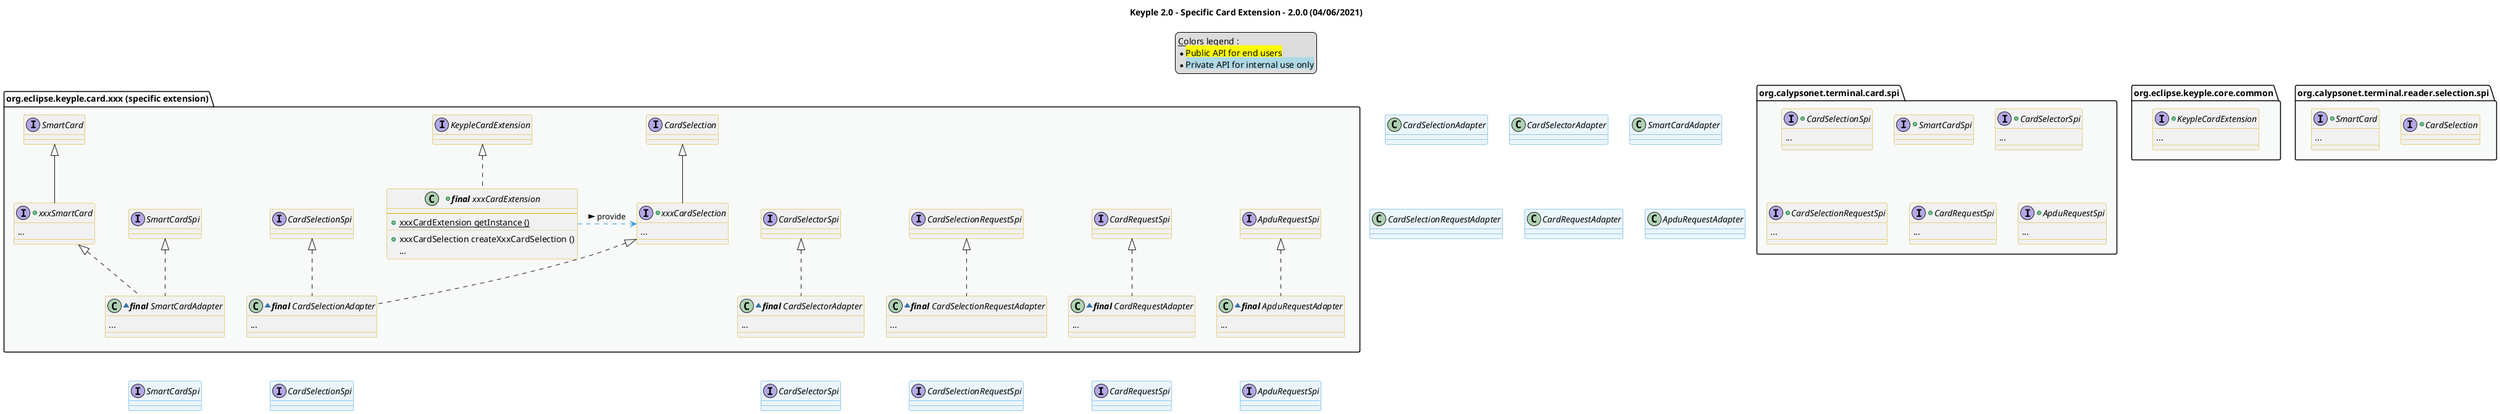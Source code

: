 @startuml
title
    Keyple 2.0 - Specific Card Extension - 2.0.0 (04/06/2021)
end title

' == THEME ==

'Couleurs issues de : https://htmlcolorcodes.com/fr/tableau-de-couleur/tableau-de-couleur-design-plat/
!define C_GREY1 F8F9F9
!define C_GREY2 F2F3F4
!define C_GREY3 E5E7E9
!define C_GREY4 D7DBDD
!define C_GREY5 CACFD2
!define C_GREY6 BDC3C7
!define C_LINK 3498DB
!define C_USE 27AE60

skinparam Shadowing false
skinparam ClassFontStyle italic
skinparam ClassBorderColor #D4AC0D
skinparam stereotypeABorderColor #A9DCDF
skinparam stereotypeIBorderColor #B4A7E5
skinparam stereotypeCBorderColor #ADD1B2
skinparam stereotypeEBorderColor #EB93DF
' Red
skinparam ClassBackgroundColor<<red>> #FDEDEC
skinparam ClassBorderColor<<red>> #E74C3C
hide <<red>> stereotype
' Purple
skinparam ClassBackgroundColor<<purple>> #F4ECF7
skinparam ClassBorderColor<<purple>> #8E44AD
hide <<purple>> stereotype
' blue
skinparam ClassBackgroundColor<<blue>> #EBF5FB
skinparam ClassBorderColor<<blue>> #3498DB
hide <<blue>> stereotype
' Green
skinparam ClassBackgroundColor<<green>> #E9F7EF
skinparam ClassBorderColor<<green>> #27AE60
hide <<green>> stereotype
' Grey
skinparam ClassBackgroundColor<<grey>> #EAECEE
skinparam ClassBorderColor<<grey>> #2C3E50
hide <<grey>> stereotype

' == CONTENT ==

legend top
    __Colors legend__ :
    * <back:yellow>Public API for end users</back>
    * <back:lightBlue>Private API for internal use only</back>
end legend

package "org.eclipse.keyple.core.common" as commonsApi {
    +interface KeypleCardExtension {
        ...
    }
}
package "org.calypsonet.terminal.reader.selection.spi" as readerSelectionSpi {
    +interface CardSelection {
    }
    +interface SmartCard {
        ...
    }
}
package "org.calypsonet.terminal.card.spi" as cardSpi {
    +interface CardSelectionSpi {
        ...
    }
    +interface SmartCardSpi {
    }
    +interface CardSelectorSpi {
        ...
    }
    +interface CardSelectionRequestSpi {
        ...
    }
    +interface CardRequestSpi {
        ...
    }
    +interface ApduRequestSpi {
        ...
    }
}

package "org.eclipse.keyple.card.xxx (specific extension)" as specificExtension {
    +class "**final** xxxCardExtension" as xxxCardExtension implements KeypleCardExtension {
        --
        +{static} xxxCardExtension getInstance ()
        ..
        +xxxCardSelection createXxxCardSelection ()
        ...
    }
    +interface xxxCardSelection extends CardSelection {
        ...
    }
    +interface xxxSmartCard extends SmartCard {
        ...
    }
    ' Adapters
    together {
        ~class "**final** CardSelectionAdapter" as CardSelectionAdapter implements xxxCardSelection, CardSelectionSpi {
            ...
        }
        ~class "**final** SmartCardAdapter" as SmartCardAdapter implements xxxSmartCard, SmartCardSpi {
            ...
        }
    }
    together {
        ~class "**final** CardSelectorAdapter" as CardSelectorAdapter implements CardSelectorSpi {
            ...
        }
        ~class "**final** CardSelectionRequestAdapter" as CardSelectionRequestAdapter implements CardSelectionRequestSpi {
            ...
        }
        ~class "**final** CardRequestAdapter" as CardRequestAdapter implements CardRequestSpi {
            ...
        }
        ~class "**final** ApduRequestAdapter" as ApduRequestAdapter implements ApduRequestSpi {
            ...
        }
    }
}

' Associations

xxxCardExtension .right.> xxxCardSelection #C_LINK : provide >

' == LAYOUT ==

CardSelectionAdapter -[hidden]- CardSelectionSpi
SmartCardAdapter -[hidden]- SmartCardSpi
CardSelectorAdapter -[hidden]- CardSelectorSpi
CardSelectionRequestAdapter -[hidden]- CardSelectionRequestSpi
CardRequestAdapter -[hidden]- CardRequestSpi
ApduRequestAdapter -[hidden]- ApduRequestSpi

xxxCardSelection -[hidden]- CardSelectionAdapter

SmartCardAdapter -[hidden]right- CardSelectorAdapter


' == STYLE ==

package commonsApi #C_GREY1 {}
package specificExtension #C_GREY1 {}
package cardSpi #C_GREY1 {}
package readerSelectionSpi #C_GREY1 {}

class CardSelectionAdapter <<blue>>
class CardSelectorAdapter <<blue>>
class SmartCardAdapter <<blue>>
class CardSelectionRequestAdapter <<blue>>
class CardRequestAdapter <<blue>>
class ApduRequestAdapter <<blue>>
interface CardSelectionSpi <<blue>>
interface CardSelectorSpi <<blue>>
interface SmartCardSpi <<blue>>
interface CardSelectionRequestSpi <<blue>>
interface CardRequestSpi <<blue>>
interface ApduRequestSpi <<blue>>

@enduml